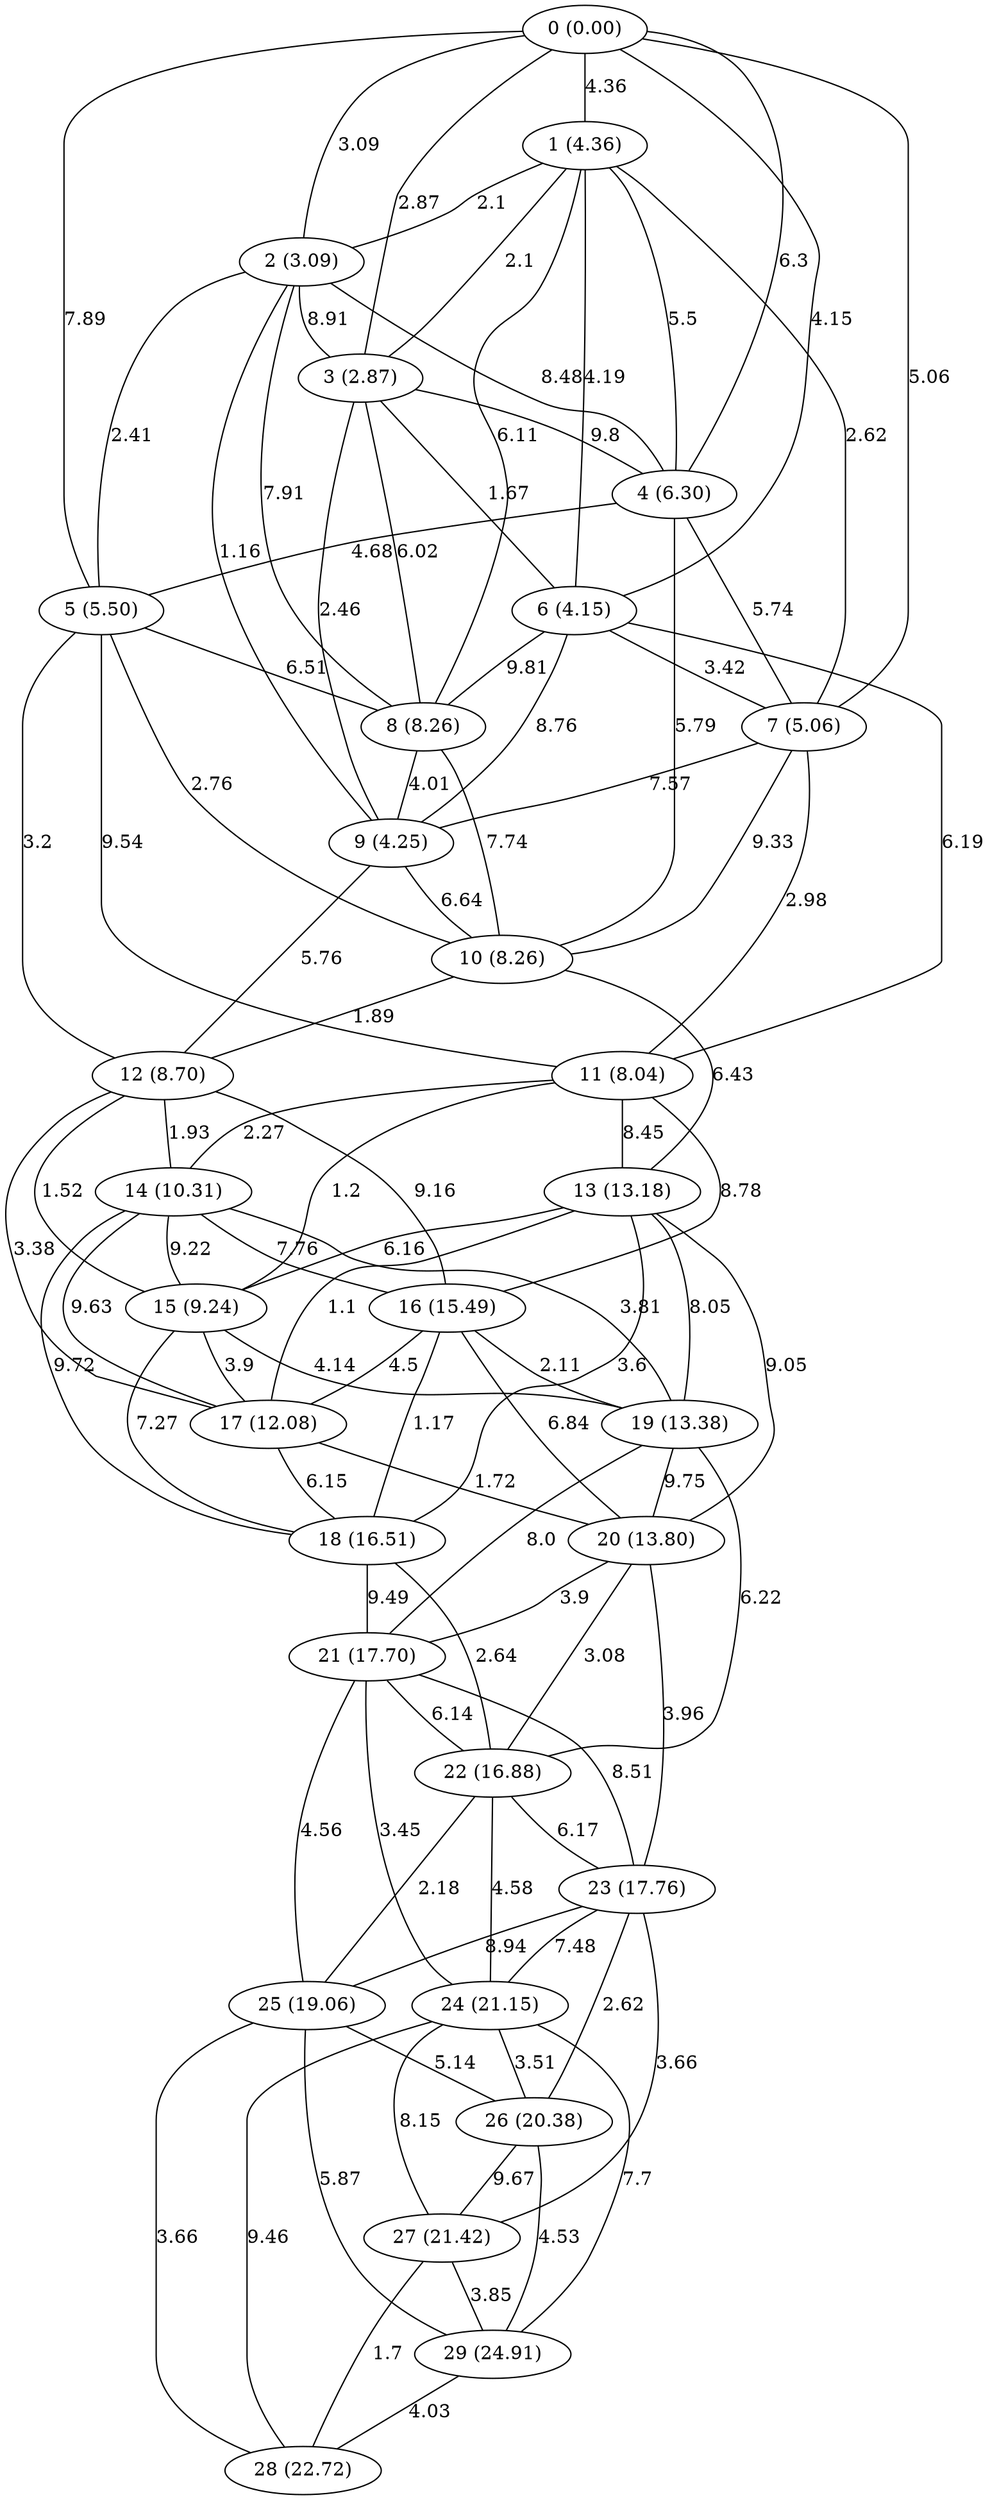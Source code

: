 graph G {
"0 (0.00)";
"1 (4.36)";
"2 (3.09)";
"3 (2.87)";
"4 (6.30)";
"5 (5.50)";
"6 (4.15)";
"7 (5.06)";
"8 (8.26)";
"9 (4.25)";
"10 (8.26)";
"11 (8.04)";
"12 (8.70)";
"13 (13.18)";
"14 (10.31)";
"15 (9.24)";
"16 (15.49)";
"17 (12.08)";
"18 (16.51)";
"19 (13.38)";
"20 (13.80)";
"21 (17.70)";
"22 (16.88)";
"23 (17.76)";
"24 (21.15)";
"25 (19.06)";
"26 (20.38)";
"27 (21.42)";
"28 (22.72)";
"29 (24.91)";
"4 (6.30)" -- "7 (5.06)" [label="5.74"];
"1 (4.36)" -- "7 (5.06)" [label="2.62"];
"8 (8.26)" -- "9 (4.25)" [label="4.01"];
"2 (3.09)" -- "8 (8.26)" [label="7.91"];
"9 (4.25)" -- "12 (8.70)" [label="5.76"];
"21 (17.70)" -- "22 (16.88)" [label="6.14"];
"20 (13.80)" -- "21 (17.70)" [label="3.9"];
"11 (8.04)" -- "14 (10.31)" [label="2.27"];
"24 (21.15)" -- "27 (21.42)" [label="8.15"];
"10 (8.26)" -- "13 (13.18)" [label="6.43"];
"11 (8.04)" -- "13 (13.18)" [label="8.45"];
"21 (17.70)" -- "24 (21.15)" [label="3.45"];
"24 (21.15)" -- "28 (22.72)" [label="9.46"];
"2 (3.09)" -- "3 (2.87)" [label="8.91"];
"25 (19.06)" -- "29 (24.91)" [label="5.87"];
"2 (3.09)" -- "4 (6.30)" [label="8.48"];
"11 (8.04)" -- "15 (9.24)" [label="1.2"];
"5 (5.50)" -- "10 (8.26)" [label="2.76"];
"10 (8.26)" -- "12 (8.70)" [label="1.89"];
"12 (8.70)" -- "17 (12.08)" [label="3.38"];
"26 (20.38)" -- "29 (24.91)" [label="4.53"];
"22 (16.88)" -- "25 (19.06)" [label="2.18"];
"16 (15.49)" -- "19 (13.38)" [label="2.11"];
"8 (8.26)" -- "10 (8.26)" [label="7.74"];
"13 (13.18)" -- "18 (16.51)" [label="3.6"];
"0 (0.00)" -- "3 (2.87)" [label="2.87"];
"12 (8.70)" -- "14 (10.31)" [label="1.93"];
"15 (9.24)" -- "17 (12.08)" [label="3.9"];
"23 (17.76)" -- "26 (20.38)" [label="2.62"];
"14 (10.31)" -- "15 (9.24)" [label="9.22"];
"23 (17.76)" -- "25 (19.06)" [label="8.94"];
"0 (0.00)" -- "1 (4.36)" [label="4.36"];
"5 (5.50)" -- "11 (8.04)" [label="9.54"];
"12 (8.70)" -- "16 (15.49)" [label="9.16"];
"12 (8.70)" -- "15 (9.24)" [label="1.52"];
"2 (3.09)" -- "5 (5.50)" [label="2.41"];
"3 (2.87)" -- "6 (4.15)" [label="1.67"];
"6 (4.15)" -- "11 (8.04)" [label="6.19"];
"18 (16.51)" -- "21 (17.70)" [label="9.49"];
"19 (13.38)" -- "22 (16.88)" [label="6.22"];
"20 (13.80)" -- "22 (16.88)" [label="3.08"];
"15 (9.24)" -- "19 (13.38)" [label="4.14"];
"1 (4.36)" -- "8 (8.26)" [label="6.11"];
"23 (17.76)" -- "27 (21.42)" [label="3.66"];
"13 (13.18)" -- "19 (13.38)" [label="8.05"];
"23 (17.76)" -- "24 (21.15)" [label="7.48"];
"2 (3.09)" -- "9 (4.25)" [label="1.16"];
"24 (21.15)" -- "26 (20.38)" [label="3.51"];
"27 (21.42)" -- "29 (24.91)" [label="3.85"];
"9 (4.25)" -- "10 (8.26)" [label="6.64"];
"14 (10.31)" -- "17 (12.08)" [label="9.63"];
"25 (19.06)" -- "26 (20.38)" [label="5.14"];
"16 (15.49)" -- "18 (16.51)" [label="1.17"];
"27 (21.42)" -- "28 (22.72)" [label="1.7"];
"14 (10.31)" -- "19 (13.38)" [label="3.81"];
"20 (13.80)" -- "23 (17.76)" [label="3.96"];
"3 (2.87)" -- "8 (8.26)" [label="6.02"];
"3 (2.87)" -- "4 (6.30)" [label="9.8"];
"6 (4.15)" -- "7 (5.06)" [label="3.42"];
"7 (5.06)" -- "11 (8.04)" [label="2.98"];
"17 (12.08)" -- "20 (13.80)" [label="1.72"];
"6 (4.15)" -- "9 (4.25)" [label="8.76"];
"16 (15.49)" -- "17 (12.08)" [label="4.5"];
"7 (5.06)" -- "9 (4.25)" [label="7.57"];
"14 (10.31)" -- "18 (16.51)" [label="9.72"];
"5 (5.50)" -- "12 (8.70)" [label="3.2"];
"0 (0.00)" -- "6 (4.15)" [label="4.15"];
"22 (16.88)" -- "24 (21.15)" [label="4.58"];
"1 (4.36)" -- "4 (6.30)" [label="5.5"];
"13 (13.18)" -- "15 (9.24)" [label="6.16"];
"4 (6.30)" -- "10 (8.26)" [label="5.79"];
"24 (21.15)" -- "29 (24.91)" [label="7.7"];
"13 (13.18)" -- "20 (13.80)" [label="9.05"];
"5 (5.50)" -- "8 (8.26)" [label="6.51"];
"0 (0.00)" -- "7 (5.06)" [label="5.06"];
"1 (4.36)" -- "6 (4.15)" [label="4.19"];
"21 (17.70)" -- "25 (19.06)" [label="4.56"];
"4 (6.30)" -- "5 (5.50)" [label="4.68"];
"14 (10.31)" -- "16 (15.49)" [label="7.76"];
"15 (9.24)" -- "18 (16.51)" [label="7.27"];
"11 (8.04)" -- "16 (15.49)" [label="8.78"];
"13 (13.18)" -- "17 (12.08)" [label="1.1"];
"26 (20.38)" -- "27 (21.42)" [label="9.67"];
"1 (4.36)" -- "3 (2.87)" [label="2.1"];
"0 (0.00)" -- "2 (3.09)" [label="3.09"];
"17 (12.08)" -- "18 (16.51)" [label="6.15"];
"6 (4.15)" -- "8 (8.26)" [label="9.81"];
"25 (19.06)" -- "28 (22.72)" [label="3.66"];
"29 (24.91)" -- "28 (22.72)" [label="4.03"];
"7 (5.06)" -- "10 (8.26)" [label="9.33"];
"18 (16.51)" -- "22 (16.88)" [label="2.64"];
"19 (13.38)" -- "21 (17.70)" [label="8.0"];
"0 (0.00)" -- "5 (5.50)" [label="7.89"];
"0 (0.00)" -- "4 (6.30)" [label="6.3"];
"19 (13.38)" -- "20 (13.80)" [label="9.75"];
"21 (17.70)" -- "23 (17.76)" [label="8.51"];
"16 (15.49)" -- "20 (13.80)" [label="6.84"];
"3 (2.87)" -- "9 (4.25)" [label="2.46"];
"1 (4.36)" -- "2 (3.09)" [label="2.1"];
"22 (16.88)" -- "23 (17.76)" [label="6.17"];
}
